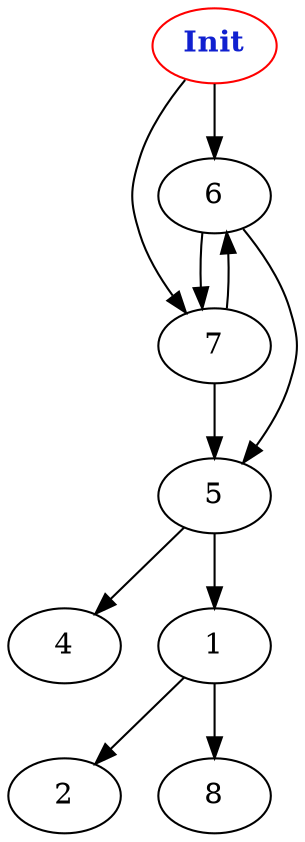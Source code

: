 digraph "Perturbed Net Graph with 8 nodes" {
edge ["class"="link-class"]
"0" ["color"="red","label"=<<b>Init</b>>,"fontcolor"="#1020d0"]
"0" -> "6" ["weight"="6.0"]
"0" -> "7" ["weight"="1.0"]
"6" -> "5" ["weight"="3.0"]
"6" -> "7" ["weight"="9.0"]
"7" -> "5" ["weight"="8.0"]
"7" -> "6" ["weight"="7.0"]
"5" -> "4" ["weight"="1.0"]
"5" -> "1" ["weight"="4.0"]
"1" -> "2" ["weight"="5.0"]
"1" -> "8" ["weight"="8.0"]
}